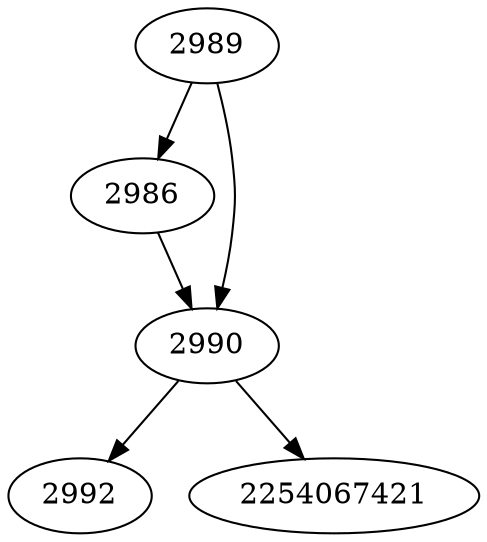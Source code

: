 strict digraph  {
2986;
2989;
2990;
2992;
2254067421;
2986 -> 2990;
2989 -> 2990;
2989 -> 2986;
2990 -> 2992;
2990 -> 2254067421;
}
